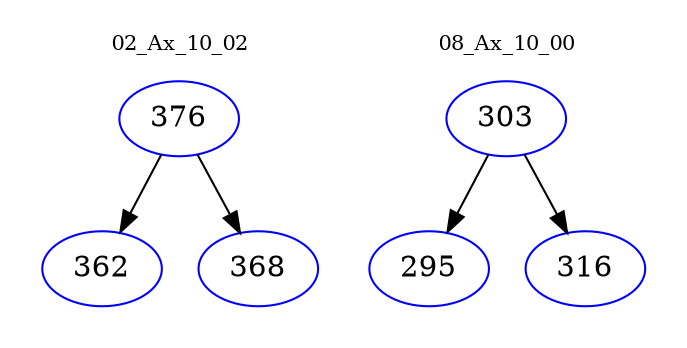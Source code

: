 digraph{
subgraph cluster_0 {
color = white
label = "02_Ax_10_02";
fontsize=10;
T0_376 [label="376", color="blue"]
T0_376 -> T0_362 [color="black"]
T0_362 [label="362", color="blue"]
T0_376 -> T0_368 [color="black"]
T0_368 [label="368", color="blue"]
}
subgraph cluster_1 {
color = white
label = "08_Ax_10_00";
fontsize=10;
T1_303 [label="303", color="blue"]
T1_303 -> T1_295 [color="black"]
T1_295 [label="295", color="blue"]
T1_303 -> T1_316 [color="black"]
T1_316 [label="316", color="blue"]
}
}
